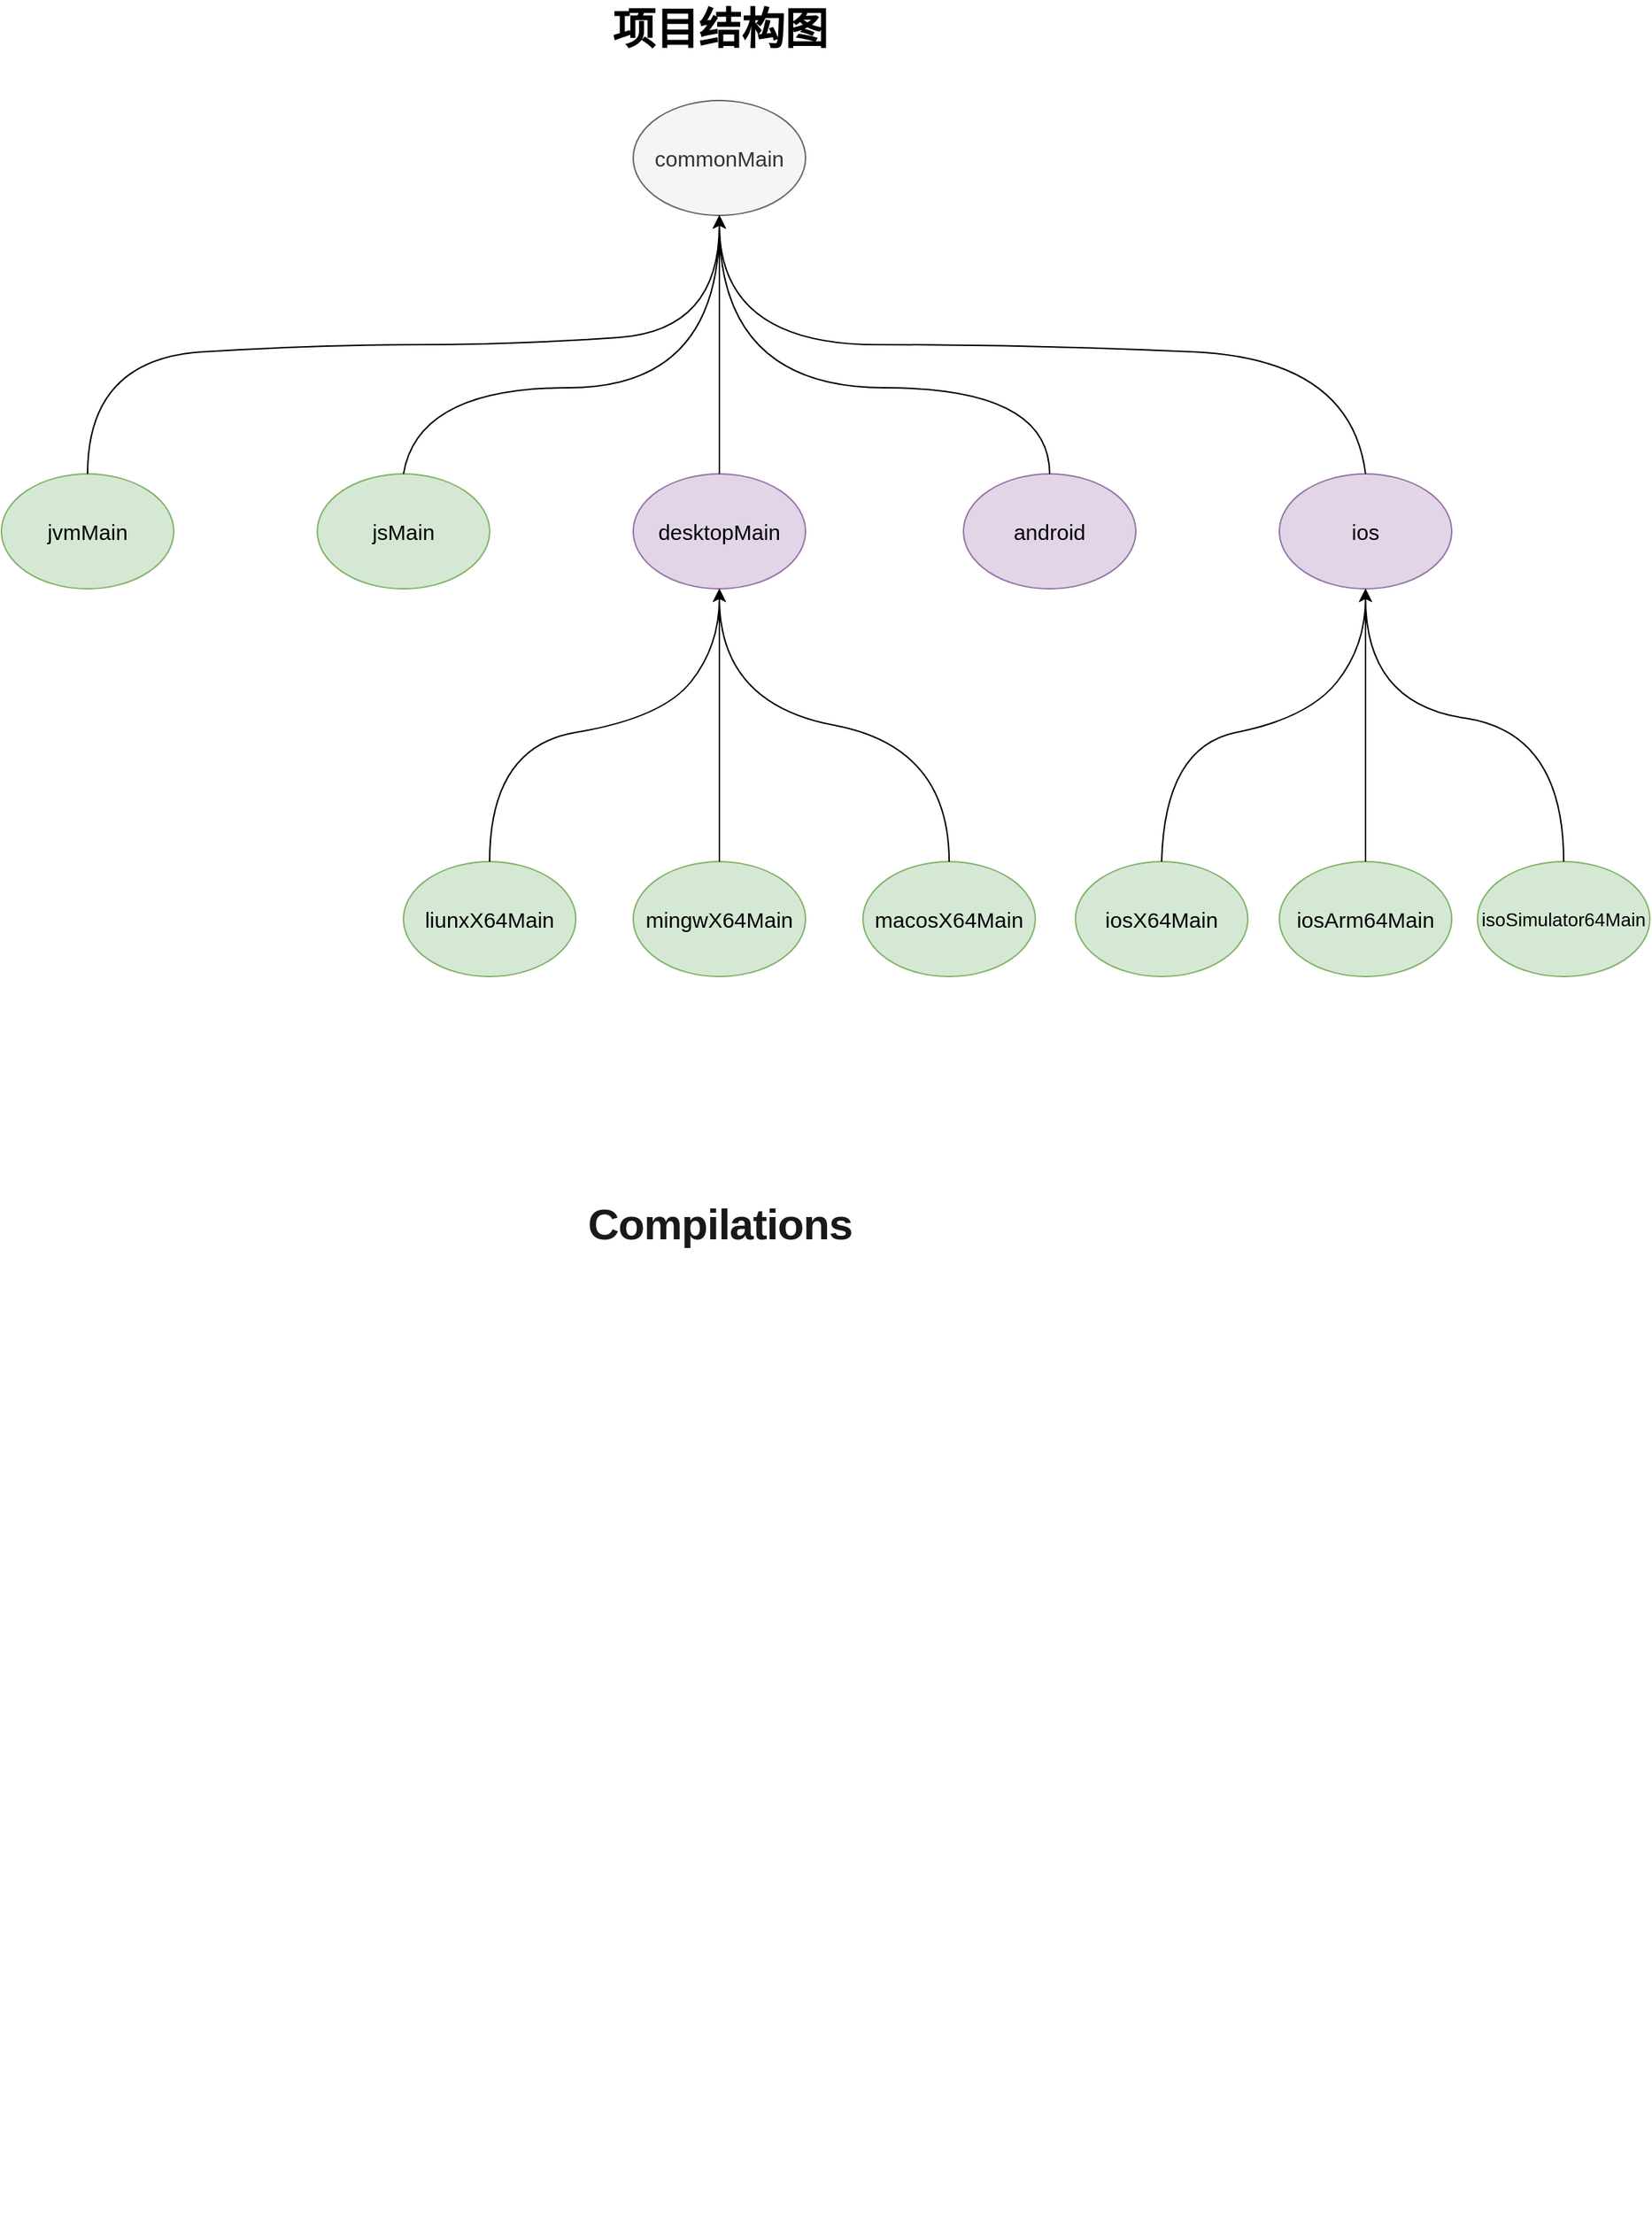 <mxfile version="17.2.4" type="device"><diagram id="AFOs5OKjNVAhv9fK87gA" name="第 1 页"><mxGraphModel dx="1281" dy="960" grid="1" gridSize="10" guides="1" tooltips="1" connect="1" arrows="1" fold="1" page="1" pageScale="1" pageWidth="1169" pageHeight="1654" math="0" shadow="0"><root><mxCell id="0"/><mxCell id="1" parent="0"/><mxCell id="4xlhUWt5nOkCQUi1pS5W-1" value="commonMain&lt;br style=&quot;font-size: 15px;&quot;&gt;" style="ellipse;whiteSpace=wrap;html=1;fillColor=#f5f5f5;fontColor=#333333;strokeColor=#666666;fontSize=15;" vertex="1" parent="1"><mxGeometry x="442" y="100" width="120" height="80" as="geometry"/></mxCell><mxCell id="4xlhUWt5nOkCQUi1pS5W-2" value="jvmMain&lt;br style=&quot;font-size: 15px;&quot;&gt;" style="ellipse;whiteSpace=wrap;html=1;fillColor=#d5e8d4;strokeColor=#82b366;fontSize=15;" vertex="1" parent="1"><mxGeometry x="2" y="360" width="120" height="80" as="geometry"/></mxCell><mxCell id="4xlhUWt5nOkCQUi1pS5W-3" value="jsMain&lt;br style=&quot;font-size: 15px;&quot;&gt;" style="ellipse;whiteSpace=wrap;html=1;fillColor=#d5e8d4;strokeColor=#82b366;fontSize=15;" vertex="1" parent="1"><mxGeometry x="222" y="360" width="120" height="80" as="geometry"/></mxCell><mxCell id="4xlhUWt5nOkCQUi1pS5W-4" value="desktopMain&lt;br style=&quot;font-size: 15px;&quot;&gt;" style="ellipse;whiteSpace=wrap;html=1;fillColor=#e1d5e7;strokeColor=#9673a6;fontSize=15;" vertex="1" parent="1"><mxGeometry x="442" y="360" width="120" height="80" as="geometry"/></mxCell><mxCell id="4xlhUWt5nOkCQUi1pS5W-5" value="android" style="ellipse;whiteSpace=wrap;html=1;fillColor=#e1d5e7;strokeColor=#9673a6;fontSize=15;" vertex="1" parent="1"><mxGeometry x="672" y="360" width="120" height="80" as="geometry"/></mxCell><mxCell id="4xlhUWt5nOkCQUi1pS5W-6" value="liunxX64Main" style="ellipse;whiteSpace=wrap;html=1;fillColor=#d5e8d4;strokeColor=#82b366;fontSize=15;" vertex="1" parent="1"><mxGeometry x="282" y="630" width="120" height="80" as="geometry"/></mxCell><mxCell id="4xlhUWt5nOkCQUi1pS5W-7" value="mingwX64Main" style="ellipse;whiteSpace=wrap;html=1;fillColor=#d5e8d4;strokeColor=#82b366;fontSize=15;" vertex="1" parent="1"><mxGeometry x="442" y="630" width="120" height="80" as="geometry"/></mxCell><mxCell id="4xlhUWt5nOkCQUi1pS5W-8" value="macosX64Main" style="ellipse;whiteSpace=wrap;html=1;fillColor=#d5e8d4;strokeColor=#82b366;fontSize=15;" vertex="1" parent="1"><mxGeometry x="602" y="630" width="120" height="80" as="geometry"/></mxCell><mxCell id="4xlhUWt5nOkCQUi1pS5W-9" value="ios" style="ellipse;whiteSpace=wrap;html=1;fillColor=#e1d5e7;strokeColor=#9673a6;fontSize=15;" vertex="1" parent="1"><mxGeometry x="892" y="360" width="120" height="80" as="geometry"/></mxCell><mxCell id="4xlhUWt5nOkCQUi1pS5W-10" value="" style="curved=1;endArrow=classic;html=1;rounded=0;entryX=0.5;entryY=1;entryDx=0;entryDy=0;exitX=0.5;exitY=0;exitDx=0;exitDy=0;fontSize=15;" edge="1" parent="1" source="4xlhUWt5nOkCQUi1pS5W-2" target="4xlhUWt5nOkCQUi1pS5W-1"><mxGeometry width="50" height="50" relative="1" as="geometry"><mxPoint x="482" y="440" as="sourcePoint"/><mxPoint x="532" y="390" as="targetPoint"/><Array as="points"><mxPoint x="62" y="280"/><mxPoint x="222" y="270"/><mxPoint x="362" y="270"/><mxPoint x="502" y="260"/></Array></mxGeometry></mxCell><mxCell id="4xlhUWt5nOkCQUi1pS5W-12" value="" style="endArrow=classic;html=1;rounded=0;exitX=0.5;exitY=0;exitDx=0;exitDy=0;entryX=0.5;entryY=1;entryDx=0;entryDy=0;fontSize=15;" edge="1" parent="1" source="4xlhUWt5nOkCQUi1pS5W-4" target="4xlhUWt5nOkCQUi1pS5W-1"><mxGeometry width="50" height="50" relative="1" as="geometry"><mxPoint x="442" y="380" as="sourcePoint"/><mxPoint x="502" y="200" as="targetPoint"/></mxGeometry></mxCell><mxCell id="4xlhUWt5nOkCQUi1pS5W-13" value="" style="curved=1;endArrow=classic;html=1;rounded=0;entryX=0.5;entryY=1;entryDx=0;entryDy=0;exitX=0.5;exitY=0;exitDx=0;exitDy=0;fontSize=15;" edge="1" parent="1" source="4xlhUWt5nOkCQUi1pS5W-3" target="4xlhUWt5nOkCQUi1pS5W-1"><mxGeometry width="50" height="50" relative="1" as="geometry"><mxPoint x="442" y="380" as="sourcePoint"/><mxPoint x="492" y="330" as="targetPoint"/><Array as="points"><mxPoint x="292" y="300"/><mxPoint x="502" y="300"/></Array></mxGeometry></mxCell><mxCell id="4xlhUWt5nOkCQUi1pS5W-14" value="" style="curved=1;endArrow=classic;html=1;rounded=0;entryX=0.5;entryY=1;entryDx=0;entryDy=0;exitX=0.5;exitY=0;exitDx=0;exitDy=0;fontSize=15;" edge="1" parent="1" source="4xlhUWt5nOkCQUi1pS5W-5" target="4xlhUWt5nOkCQUi1pS5W-1"><mxGeometry width="50" height="50" relative="1" as="geometry"><mxPoint x="442" y="380" as="sourcePoint"/><mxPoint x="492" y="330" as="targetPoint"/><Array as="points"><mxPoint x="732" y="300"/><mxPoint x="502" y="300"/></Array></mxGeometry></mxCell><mxCell id="4xlhUWt5nOkCQUi1pS5W-15" value="" style="curved=1;endArrow=classic;html=1;rounded=0;entryX=0.5;entryY=1;entryDx=0;entryDy=0;exitX=0.5;exitY=0;exitDx=0;exitDy=0;fontSize=15;" edge="1" parent="1" source="4xlhUWt5nOkCQUi1pS5W-9" target="4xlhUWt5nOkCQUi1pS5W-1"><mxGeometry width="50" height="50" relative="1" as="geometry"><mxPoint x="442" y="430" as="sourcePoint"/><mxPoint x="492" y="380" as="targetPoint"/><Array as="points"><mxPoint x="942" y="280"/><mxPoint x="722" y="270"/><mxPoint x="502" y="270"/></Array></mxGeometry></mxCell><mxCell id="4xlhUWt5nOkCQUi1pS5W-16" value="" style="endArrow=classic;html=1;rounded=0;entryX=0.5;entryY=1;entryDx=0;entryDy=0;fontSize=15;" edge="1" parent="1" source="4xlhUWt5nOkCQUi1pS5W-7" target="4xlhUWt5nOkCQUi1pS5W-4"><mxGeometry width="50" height="50" relative="1" as="geometry"><mxPoint x="442" y="570" as="sourcePoint"/><mxPoint x="492" y="520" as="targetPoint"/></mxGeometry></mxCell><mxCell id="4xlhUWt5nOkCQUi1pS5W-17" value="" style="curved=1;endArrow=classic;html=1;rounded=0;exitX=0.5;exitY=0;exitDx=0;exitDy=0;entryX=0.5;entryY=1;entryDx=0;entryDy=0;fontSize=15;" edge="1" parent="1" source="4xlhUWt5nOkCQUi1pS5W-6" target="4xlhUWt5nOkCQUi1pS5W-4"><mxGeometry width="50" height="50" relative="1" as="geometry"><mxPoint x="442" y="500" as="sourcePoint"/><mxPoint x="492" y="450" as="targetPoint"/><Array as="points"><mxPoint x="342" y="550"/><mxPoint x="462" y="530"/><mxPoint x="502" y="480"/></Array></mxGeometry></mxCell><mxCell id="4xlhUWt5nOkCQUi1pS5W-18" value="" style="curved=1;endArrow=classic;html=1;rounded=0;entryX=0.5;entryY=1;entryDx=0;entryDy=0;exitX=0.5;exitY=0;exitDx=0;exitDy=0;fontSize=15;" edge="1" parent="1" source="4xlhUWt5nOkCQUi1pS5W-8" target="4xlhUWt5nOkCQUi1pS5W-4"><mxGeometry width="50" height="50" relative="1" as="geometry"><mxPoint x="442" y="500" as="sourcePoint"/><mxPoint x="492" y="450" as="targetPoint"/><Array as="points"><mxPoint x="662" y="550"/><mxPoint x="502" y="520"/></Array></mxGeometry></mxCell><mxCell id="4xlhUWt5nOkCQUi1pS5W-19" value="项目结构图&lt;br style=&quot;font-size: 30px;&quot;&gt;" style="text;html=1;align=center;verticalAlign=middle;resizable=0;points=[];autosize=1;strokeColor=none;fillColor=none;fontSize=30;fontStyle=1" vertex="1" parent="1"><mxGeometry x="417" y="30" width="170" height="40" as="geometry"/></mxCell><mxCell id="4xlhUWt5nOkCQUi1pS5W-21" value="&lt;font style=&quot;font-size: 15px;&quot;&gt;iosX64Main&lt;/font&gt;" style="ellipse;whiteSpace=wrap;html=1;fillColor=#d5e8d4;strokeColor=#82b366;fontSize=15;fontColor=#000000;" vertex="1" parent="1"><mxGeometry x="750" y="630" width="120" height="80" as="geometry"/></mxCell><mxCell id="4xlhUWt5nOkCQUi1pS5W-22" value="iosArm64Main" style="ellipse;whiteSpace=wrap;html=1;fillColor=#d5e8d4;strokeColor=#82b366;fontSize=15;" vertex="1" parent="1"><mxGeometry x="892" y="630" width="120" height="80" as="geometry"/></mxCell><mxCell id="4xlhUWt5nOkCQUi1pS5W-23" value="isoSimulator64Main" style="ellipse;whiteSpace=wrap;html=1;fillColor=#d5e8d4;strokeColor=#82b366;fontSize=13;" vertex="1" parent="1"><mxGeometry x="1030" y="630" width="120" height="80" as="geometry"/></mxCell><mxCell id="4xlhUWt5nOkCQUi1pS5W-24" value="" style="endArrow=classic;html=1;rounded=0;entryX=0.5;entryY=1;entryDx=0;entryDy=0;fontSize=15;" edge="1" parent="1" source="4xlhUWt5nOkCQUi1pS5W-22"><mxGeometry width="50" height="50" relative="1" as="geometry"><mxPoint x="892" y="570" as="sourcePoint"/><mxPoint x="952.0" y="440" as="targetPoint"/></mxGeometry></mxCell><mxCell id="4xlhUWt5nOkCQUi1pS5W-25" value="" style="curved=1;endArrow=classic;html=1;rounded=0;exitX=0.5;exitY=0;exitDx=0;exitDy=0;fontSize=15;" edge="1" parent="1" source="4xlhUWt5nOkCQUi1pS5W-21"><mxGeometry width="50" height="50" relative="1" as="geometry"><mxPoint x="892" y="500" as="sourcePoint"/><mxPoint x="952" y="440" as="targetPoint"/><Array as="points"><mxPoint x="812" y="550"/><mxPoint x="912" y="530"/><mxPoint x="952" y="480"/></Array></mxGeometry></mxCell><mxCell id="4xlhUWt5nOkCQUi1pS5W-26" value="" style="curved=1;endArrow=classic;html=1;rounded=0;exitX=0.5;exitY=0;exitDx=0;exitDy=0;fontSize=15;" edge="1" parent="1" source="4xlhUWt5nOkCQUi1pS5W-23"><mxGeometry width="50" height="50" relative="1" as="geometry"><mxPoint x="892" y="500" as="sourcePoint"/><mxPoint x="952" y="440" as="targetPoint"/><Array as="points"><mxPoint x="1090" y="540"/><mxPoint x="952" y="520"/></Array></mxGeometry></mxCell><mxCell id="4xlhUWt5nOkCQUi1pS5W-27" value="" style="shape=image;verticalLabelPosition=bottom;labelBackgroundColor=default;verticalAlign=top;aspect=fixed;imageAspect=0;image=https://kotlinlang.org/docs/images/compilations.png;" vertex="1" parent="1"><mxGeometry x="75" y="960" width="1019.61" height="609.81" as="geometry"/></mxCell><mxCell id="4xlhUWt5nOkCQUi1pS5W-28" value="&lt;h2 id=&quot;compilations&quot; class=&quot;article__h2&quot; style=&quot;margin-right: 0px; margin-bottom: 0px; margin-left: 0px; padding: 0px; border: 0px; font-stretch: inherit; vertical-align: baseline; letter-spacing: -0.5px; color: rgb(25, 25, 28); background-color: rgb(255, 255, 255); font-size: 30px;&quot;&gt;&lt;span class=&quot;article__header&quot; style=&quot;margin: 0px; padding: 0px; border: 0px; font-style: inherit; font-variant: inherit; font-weight: inherit; font-stretch: inherit; font-size: 30px; line-height: inherit; font-family: inherit; vertical-align: baseline;&quot;&gt;&lt;span class=&quot;article__title&quot; style=&quot;margin: 0px; padding: 0px; border: 0px; font-style: inherit; font-variant: inherit; font-weight: inherit; font-stretch: inherit; font-size: 30px; line-height: inherit; vertical-align: baseline;&quot;&gt;Compilations&lt;/span&gt;﻿&lt;/span&gt;&lt;/h2&gt;" style="text;html=1;align=center;verticalAlign=middle;resizable=0;points=[];autosize=1;strokeColor=none;fillColor=none;fontSize=30;fontColor=#000000;" vertex="1" parent="1"><mxGeometry x="402" y="835" width="200" height="70" as="geometry"/></mxCell></root></mxGraphModel></diagram></mxfile>